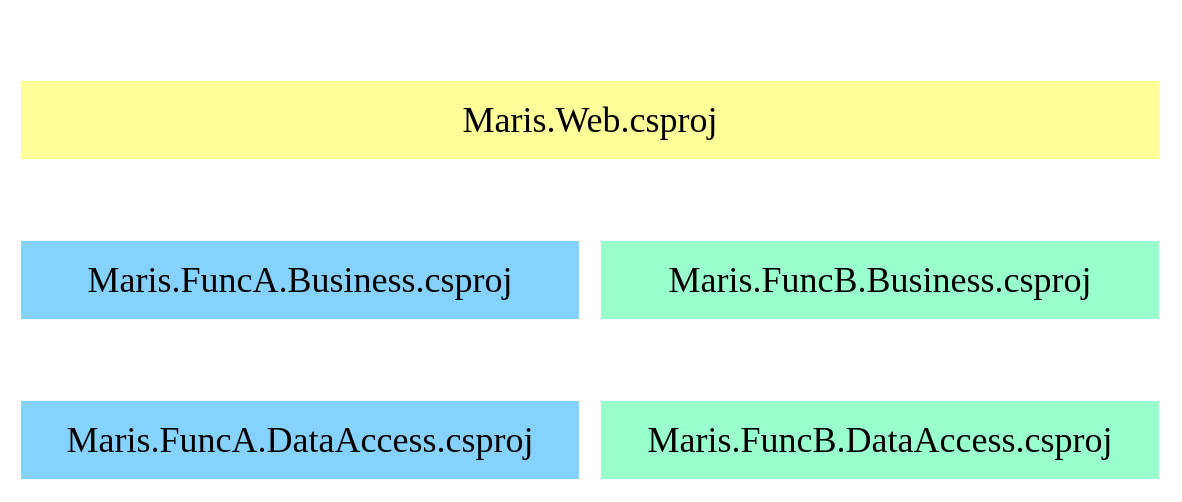 <mxfile>
    <diagram id="x6_yL9SqoSDA33DfHBJj" name="ページ1">
        <mxGraphModel dx="1556" dy="785" grid="1" gridSize="10" guides="1" tooltips="1" connect="1" arrows="1" fold="1" page="1" pageScale="1" pageWidth="1169" pageHeight="827" math="0" shadow="0">
            <root>
                <mxCell id="0"/>
                <mxCell id="1" parent="0"/>
                <mxCell id="2" value="レイヤードアーキテクチャのプロジェクト分割例" style="rounded=0;whiteSpace=wrap;html=1;fillColor=none;align=left;verticalAlign=top;fontFamily=Noto Sans JP;fontSource=https%3A%2F%2Ffonts.googleapis.com%2Fcss%3Ffamily%3DNoto%2BSans%2BJP;fontSize=18;fontColor=#FFFFFF;spacingLeft=5;strokeColor=none;" parent="1" vertex="1">
                    <mxGeometry x="40" y="40" width="590" height="250" as="geometry"/>
                </mxCell>
                <mxCell id="3" value="Maris.Web.csproj" style="rounded=0;whiteSpace=wrap;html=1;fillColor=#FFFF99;strokeColor=#FFFFFF;fontColor=#000000;fontSize=18;fontFamily=Noto Sans JP;fontSource=https%3A%2F%2Ffonts.googleapis.com%2Fcss%3Ffamily%3DNoto%2BSans%2BJP;" parent="1" vertex="1">
                    <mxGeometry x="50" y="80" width="570" height="40" as="geometry"/>
                </mxCell>
                <mxCell id="15" style="edgeStyle=none;html=1;fontFamily=Noto Sans JP;fontSource=https%3A%2F%2Ffonts.googleapis.com%2Fcss%3Ffamily%3DNoto%2BSans%2BJP;fontSize=18;fontColor=#000000;endArrow=open;endFill=0;strokeColor=#FFFFFF;" parent="1" source="4" target="5" edge="1">
                    <mxGeometry relative="1" as="geometry"/>
                </mxCell>
                <mxCell id="4" value="Maris.FuncA.Business.csproj" style="rounded=0;whiteSpace=wrap;html=1;fillColor=#85D2FF;strokeColor=#FFFFFF;fontColor=#000000;fontSize=18;fontFamily=Noto Sans JP;fontSource=https%3A%2F%2Ffonts.googleapis.com%2Fcss%3Ffamily%3DNoto%2BSans%2BJP;" parent="1" vertex="1">
                    <mxGeometry x="50" y="160" width="280" height="40" as="geometry"/>
                </mxCell>
                <mxCell id="5" value="Maris.FuncA.DataAccess.csproj" style="rounded=0;whiteSpace=wrap;html=1;fillColor=#85D2FF;strokeColor=#FFFFFF;fontColor=#000000;fontSize=18;fontFamily=Noto Sans JP;fontSource=https%3A%2F%2Ffonts.googleapis.com%2Fcss%3Ffamily%3DNoto%2BSans%2BJP;" parent="1" vertex="1">
                    <mxGeometry x="50" y="240" width="280" height="40" as="geometry"/>
                </mxCell>
                <mxCell id="12" style="edgeStyle=none;html=1;fontFamily=Noto Sans JP;fontSource=https%3A%2F%2Ffonts.googleapis.com%2Fcss%3Ffamily%3DNoto%2BSans%2BJP;fontSize=18;fontColor=#000000;endArrow=open;endFill=0;strokeColor=#FFFFFF;" parent="1" source="7" target="9" edge="1">
                    <mxGeometry relative="1" as="geometry"/>
                </mxCell>
                <mxCell id="7" value="Maris.FuncB.Business.csproj" style="rounded=0;whiteSpace=wrap;html=1;fillColor=#99FFCC;strokeColor=#FFFFFF;fontColor=#000000;fontSize=18;fontFamily=Noto Sans JP;fontSource=https%3A%2F%2Ffonts.googleapis.com%2Fcss%3Ffamily%3DNoto%2BSans%2BJP;" parent="1" vertex="1">
                    <mxGeometry x="340" y="160" width="280" height="40" as="geometry"/>
                </mxCell>
                <mxCell id="9" value="Maris.FuncB.DataAccess.csproj" style="rounded=0;whiteSpace=wrap;html=1;fillColor=#99FFCC;strokeColor=#FFFFFF;fontColor=#000000;fontSize=18;fontFamily=Noto Sans JP;fontSource=https%3A%2F%2Ffonts.googleapis.com%2Fcss%3Ffamily%3DNoto%2BSans%2BJP;" parent="1" vertex="1">
                    <mxGeometry x="340" y="240" width="280" height="40" as="geometry"/>
                </mxCell>
                <mxCell id="11" style="edgeStyle=none;html=1;fontFamily=Noto Sans JP;fontSource=https%3A%2F%2Ffonts.googleapis.com%2Fcss%3Ffamily%3DNoto%2BSans%2BJP;fontSize=18;fontColor=#000000;strokeColor=#FFFFFF;endArrow=open;endFill=0;" parent="1" target="7" edge="1">
                    <mxGeometry relative="1" as="geometry">
                        <mxPoint x="480" y="120" as="sourcePoint"/>
                    </mxGeometry>
                </mxCell>
                <mxCell id="14" style="edgeStyle=none;html=1;fontFamily=Noto Sans JP;fontSource=https%3A%2F%2Ffonts.googleapis.com%2Fcss%3Ffamily%3DNoto%2BSans%2BJP;fontSize=18;fontColor=#000000;endArrow=open;endFill=0;strokeColor=#FFFFFF;" parent="1" target="4" edge="1">
                    <mxGeometry relative="1" as="geometry">
                        <mxPoint x="190" y="120" as="sourcePoint"/>
                    </mxGeometry>
                </mxCell>
            </root>
        </mxGraphModel>
    </diagram>
</mxfile>